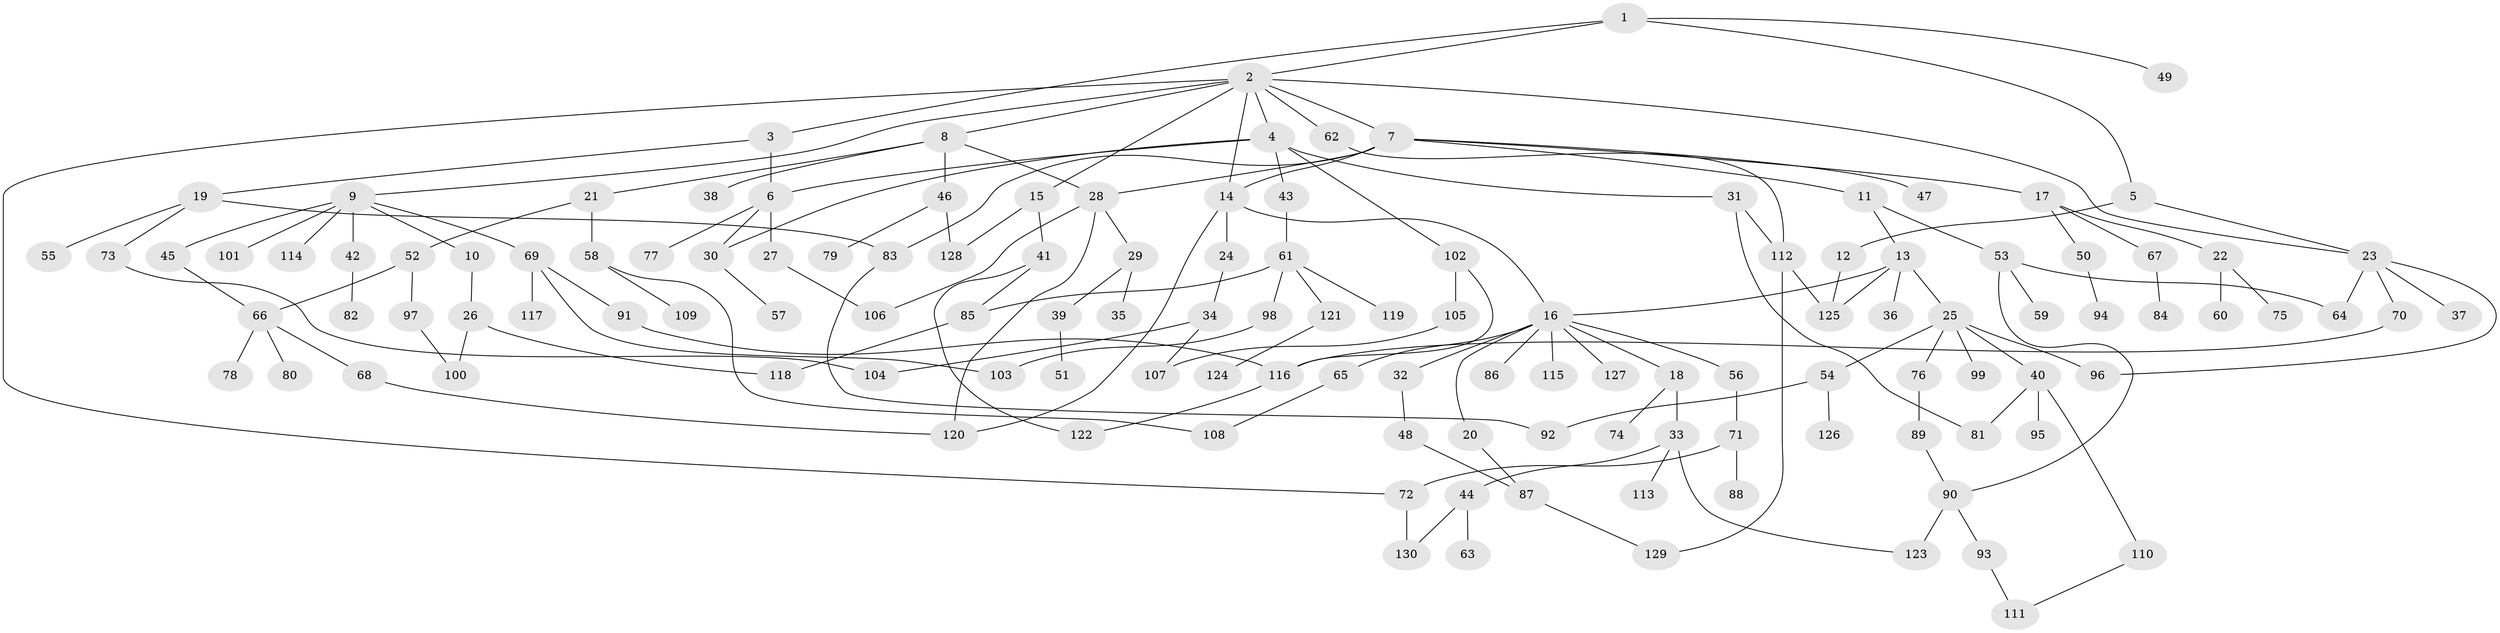 // coarse degree distribution, {5: 0.05434782608695652, 14: 0.010869565217391304, 4: 0.07608695652173914, 8: 0.010869565217391304, 6: 0.06521739130434782, 7: 0.010869565217391304, 2: 0.2826086956521739, 3: 0.16304347826086957, 10: 0.010869565217391304, 1: 0.31521739130434784}
// Generated by graph-tools (version 1.1) at 2025/51/02/27/25 19:51:39]
// undirected, 130 vertices, 165 edges
graph export_dot {
graph [start="1"]
  node [color=gray90,style=filled];
  1;
  2;
  3;
  4;
  5;
  6;
  7;
  8;
  9;
  10;
  11;
  12;
  13;
  14;
  15;
  16;
  17;
  18;
  19;
  20;
  21;
  22;
  23;
  24;
  25;
  26;
  27;
  28;
  29;
  30;
  31;
  32;
  33;
  34;
  35;
  36;
  37;
  38;
  39;
  40;
  41;
  42;
  43;
  44;
  45;
  46;
  47;
  48;
  49;
  50;
  51;
  52;
  53;
  54;
  55;
  56;
  57;
  58;
  59;
  60;
  61;
  62;
  63;
  64;
  65;
  66;
  67;
  68;
  69;
  70;
  71;
  72;
  73;
  74;
  75;
  76;
  77;
  78;
  79;
  80;
  81;
  82;
  83;
  84;
  85;
  86;
  87;
  88;
  89;
  90;
  91;
  92;
  93;
  94;
  95;
  96;
  97;
  98;
  99;
  100;
  101;
  102;
  103;
  104;
  105;
  106;
  107;
  108;
  109;
  110;
  111;
  112;
  113;
  114;
  115;
  116;
  117;
  118;
  119;
  120;
  121;
  122;
  123;
  124;
  125;
  126;
  127;
  128;
  129;
  130;
  1 -- 2;
  1 -- 3;
  1 -- 5;
  1 -- 49;
  2 -- 4;
  2 -- 7;
  2 -- 8;
  2 -- 9;
  2 -- 14;
  2 -- 15;
  2 -- 62;
  2 -- 72;
  2 -- 23;
  3 -- 6;
  3 -- 19;
  4 -- 30;
  4 -- 31;
  4 -- 43;
  4 -- 102;
  4 -- 6;
  5 -- 12;
  5 -- 23;
  6 -- 27;
  6 -- 77;
  6 -- 30;
  7 -- 11;
  7 -- 17;
  7 -- 28;
  7 -- 47;
  7 -- 83;
  7 -- 14;
  8 -- 21;
  8 -- 38;
  8 -- 46;
  8 -- 28;
  9 -- 10;
  9 -- 42;
  9 -- 45;
  9 -- 69;
  9 -- 101;
  9 -- 114;
  10 -- 26;
  11 -- 13;
  11 -- 53;
  12 -- 125;
  13 -- 25;
  13 -- 36;
  13 -- 125;
  13 -- 16;
  14 -- 16;
  14 -- 24;
  14 -- 120;
  15 -- 41;
  15 -- 128;
  16 -- 18;
  16 -- 20;
  16 -- 32;
  16 -- 56;
  16 -- 65;
  16 -- 86;
  16 -- 115;
  16 -- 127;
  17 -- 22;
  17 -- 50;
  17 -- 67;
  18 -- 33;
  18 -- 74;
  19 -- 55;
  19 -- 73;
  19 -- 83;
  20 -- 87;
  21 -- 52;
  21 -- 58;
  22 -- 60;
  22 -- 75;
  23 -- 37;
  23 -- 64;
  23 -- 70;
  23 -- 96;
  24 -- 34;
  25 -- 40;
  25 -- 54;
  25 -- 76;
  25 -- 96;
  25 -- 99;
  26 -- 118;
  26 -- 100;
  27 -- 106;
  28 -- 29;
  28 -- 120;
  28 -- 106;
  29 -- 35;
  29 -- 39;
  30 -- 57;
  31 -- 81;
  31 -- 112;
  32 -- 48;
  33 -- 44;
  33 -- 113;
  33 -- 123;
  34 -- 104;
  34 -- 107;
  39 -- 51;
  40 -- 95;
  40 -- 110;
  40 -- 81;
  41 -- 122;
  41 -- 85;
  42 -- 82;
  43 -- 61;
  44 -- 63;
  44 -- 130;
  45 -- 66;
  46 -- 79;
  46 -- 128;
  48 -- 87;
  50 -- 94;
  52 -- 97;
  52 -- 66;
  53 -- 59;
  53 -- 90;
  53 -- 64;
  54 -- 92;
  54 -- 126;
  56 -- 71;
  58 -- 108;
  58 -- 109;
  61 -- 85;
  61 -- 98;
  61 -- 119;
  61 -- 121;
  62 -- 112;
  65 -- 108;
  66 -- 68;
  66 -- 78;
  66 -- 80;
  67 -- 84;
  68 -- 120;
  69 -- 91;
  69 -- 103;
  69 -- 117;
  70 -- 116;
  71 -- 88;
  71 -- 72;
  72 -- 130;
  73 -- 104;
  76 -- 89;
  83 -- 92;
  85 -- 118;
  87 -- 129;
  89 -- 90;
  90 -- 93;
  90 -- 123;
  91 -- 116;
  93 -- 111;
  97 -- 100;
  98 -- 103;
  102 -- 105;
  102 -- 116;
  105 -- 107;
  110 -- 111;
  112 -- 125;
  112 -- 129;
  116 -- 122;
  121 -- 124;
}

